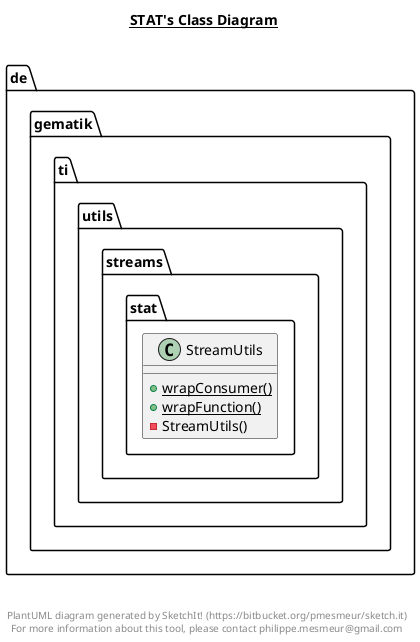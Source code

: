 @startuml

title __STAT's Class Diagram__\n

  namespace de.gematik.ti.utils.streams {
    namespace stat {
      class de.gematik.ti.utils.streams.stat.StreamUtils {
          {static} + wrapConsumer()
          {static} + wrapFunction()
          - StreamUtils()
      }
    }
  }
  



right footer


PlantUML diagram generated by SketchIt! (https://bitbucket.org/pmesmeur/sketch.it)
For more information about this tool, please contact philippe.mesmeur@gmail.com
endfooter

@enduml
